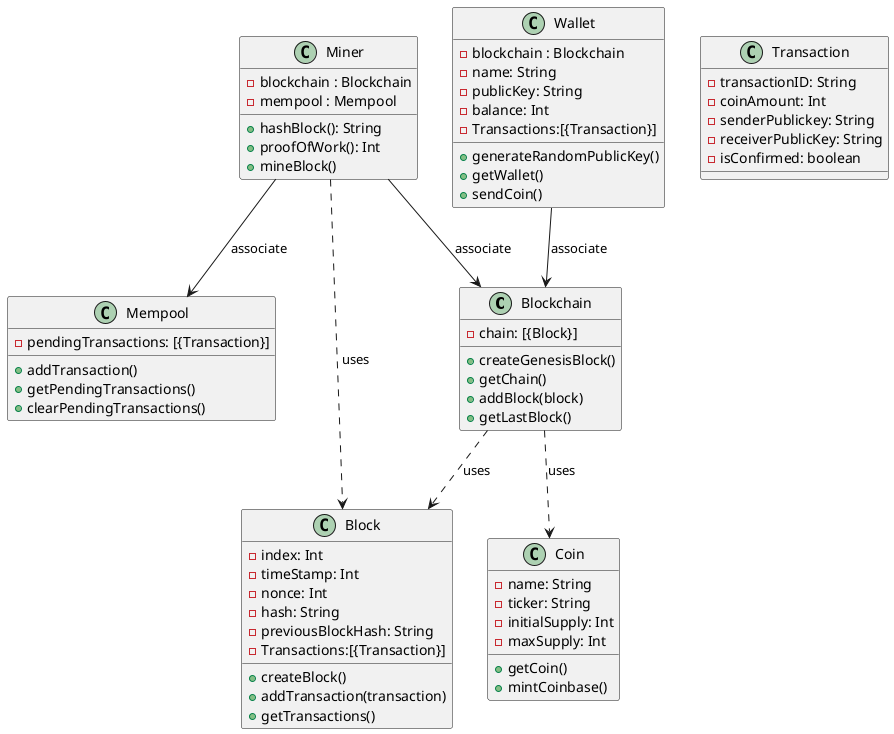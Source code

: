 @startuml prototipov1

class Blockchain{
    - chain: [{Block}]
    + createGenesisBlock()
    + getChain()
    + addBlock(block)
    + getLastBlock()
}

class Miner {
    - blockchain : Blockchain
    - mempool : Mempool
    + hashBlock(): String
    + proofOfWork(): Int
    + mineBlock()
}

class Mempool{
    - pendingTransactions: [{Transaction}]
    + addTransaction()
    + getPendingTransactions()
    + clearPendingTransactions()

}

class Block{
    - index: Int 
    - timeStamp: Int 
    - nonce: Int
    - hash: String 
    - previousBlockHash: String
    - Transactions:[{Transaction}]
    + createBlock()
    + addTransaction(transaction)
    + getTransactions()
}

class Transaction{
    - transactionID: String 
    - coinAmount: Int 
    - senderPublickey: String
    - receiverPublicKey: String
    - isConfirmed: boolean
}

class Wallet{
    - blockchain : Blockchain
    - name: String
    - publicKey: String
    - balance: Int
    - Transactions:[{Transaction}]
    + generateRandomPublicKey()
    + getWallet()
    + sendCoin()
}

class Coin{
    - name: String
    - ticker: String 
    - initialSupply: Int
    - maxSupply: Int
    + getCoin()
    + mintCoinbase()
}

Miner ..> Block : uses
Miner --> Blockchain : associate
Miner --> Mempool : associate
Wallet --> Blockchain : associate
Blockchain ..> Block : uses
Blockchain ..> Coin : uses

@enduml